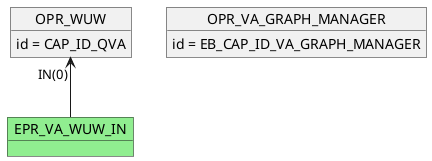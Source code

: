 @startuml

    object OPR_WUW
    OPR_WUW : id = CAP_ID_QVA
    object OPR_VA_GRAPH_MANAGER
    OPR_VA_GRAPH_MANAGER : id = EB_CAP_ID_VA_GRAPH_MANAGER
    object EPR_VA_WUW_IN #lightgreen
    OPR_WUW "IN(0)" <-- EPR_VA_WUW_IN
@enduml
